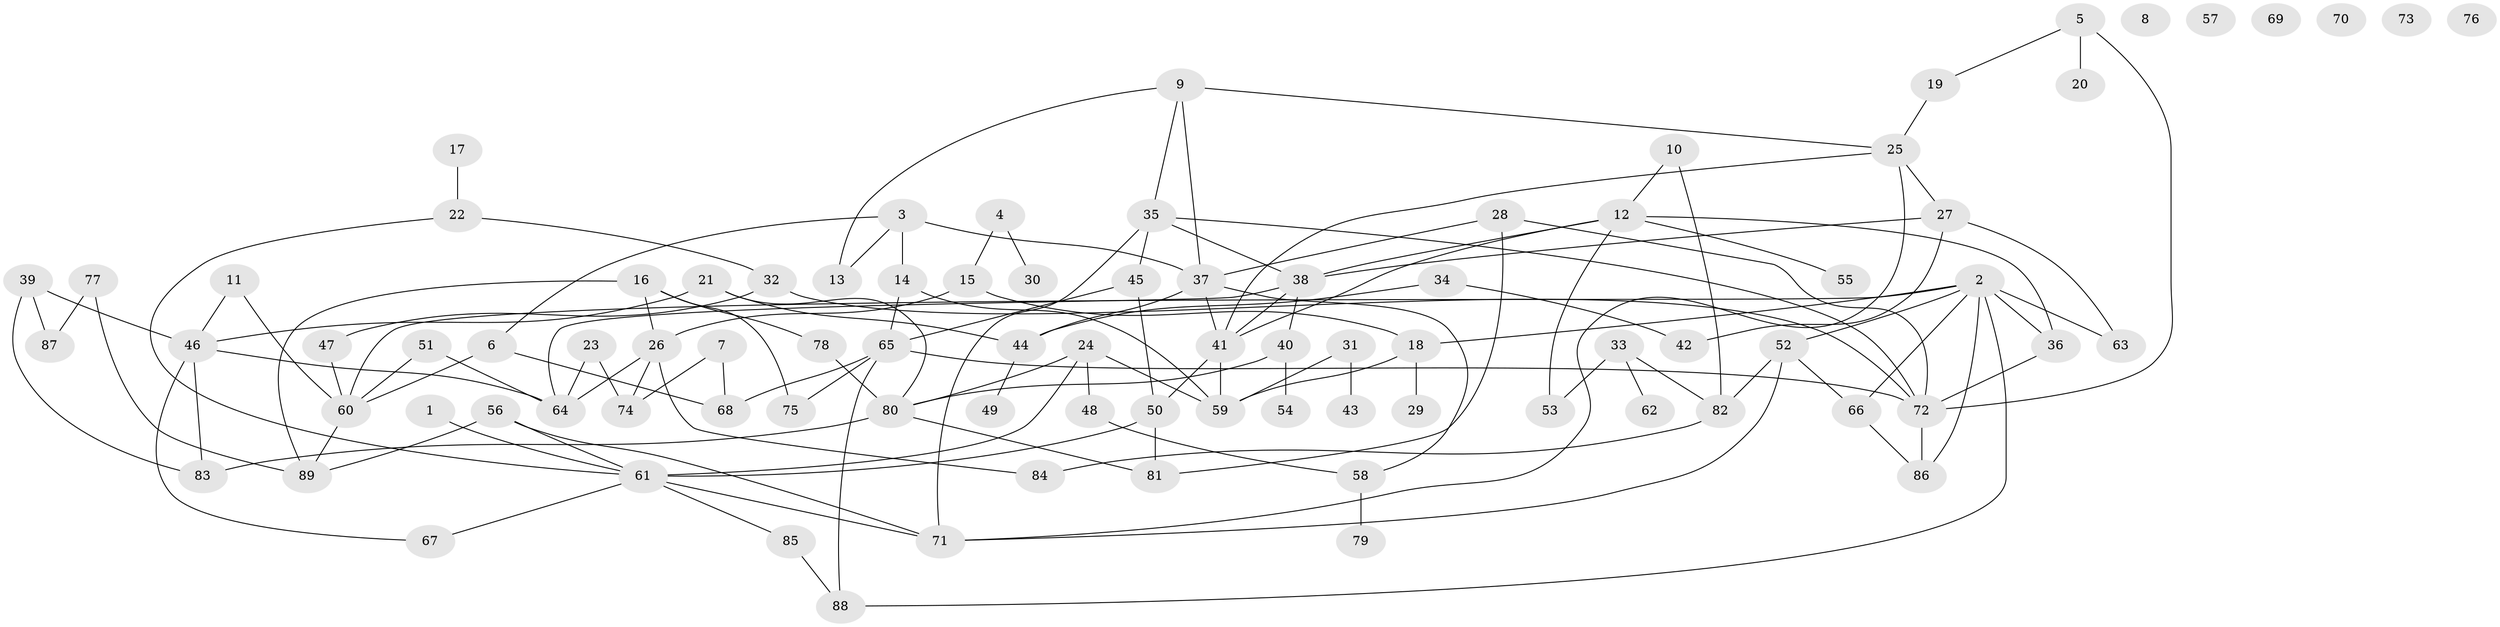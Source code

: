 // Generated by graph-tools (version 1.1) at 2025/25/03/09/25 03:25:13]
// undirected, 89 vertices, 133 edges
graph export_dot {
graph [start="1"]
  node [color=gray90,style=filled];
  1;
  2;
  3;
  4;
  5;
  6;
  7;
  8;
  9;
  10;
  11;
  12;
  13;
  14;
  15;
  16;
  17;
  18;
  19;
  20;
  21;
  22;
  23;
  24;
  25;
  26;
  27;
  28;
  29;
  30;
  31;
  32;
  33;
  34;
  35;
  36;
  37;
  38;
  39;
  40;
  41;
  42;
  43;
  44;
  45;
  46;
  47;
  48;
  49;
  50;
  51;
  52;
  53;
  54;
  55;
  56;
  57;
  58;
  59;
  60;
  61;
  62;
  63;
  64;
  65;
  66;
  67;
  68;
  69;
  70;
  71;
  72;
  73;
  74;
  75;
  76;
  77;
  78;
  79;
  80;
  81;
  82;
  83;
  84;
  85;
  86;
  87;
  88;
  89;
  1 -- 61;
  2 -- 18;
  2 -- 36;
  2 -- 52;
  2 -- 60;
  2 -- 63;
  2 -- 66;
  2 -- 86;
  2 -- 88;
  3 -- 6;
  3 -- 13;
  3 -- 14;
  3 -- 37;
  4 -- 15;
  4 -- 30;
  5 -- 19;
  5 -- 20;
  5 -- 72;
  6 -- 60;
  6 -- 68;
  7 -- 68;
  7 -- 74;
  9 -- 13;
  9 -- 25;
  9 -- 35;
  9 -- 37;
  10 -- 12;
  10 -- 82;
  11 -- 46;
  11 -- 60;
  12 -- 36;
  12 -- 38;
  12 -- 41;
  12 -- 53;
  12 -- 55;
  14 -- 59;
  14 -- 65;
  15 -- 18;
  15 -- 26;
  16 -- 26;
  16 -- 75;
  16 -- 78;
  16 -- 89;
  17 -- 22;
  18 -- 29;
  18 -- 59;
  19 -- 25;
  21 -- 44;
  21 -- 46;
  21 -- 80;
  22 -- 32;
  22 -- 61;
  23 -- 64;
  23 -- 74;
  24 -- 48;
  24 -- 59;
  24 -- 61;
  24 -- 80;
  25 -- 27;
  25 -- 41;
  25 -- 71;
  26 -- 64;
  26 -- 74;
  26 -- 84;
  27 -- 38;
  27 -- 42;
  27 -- 63;
  28 -- 37;
  28 -- 72;
  28 -- 81;
  31 -- 43;
  31 -- 59;
  32 -- 47;
  32 -- 72;
  33 -- 53;
  33 -- 62;
  33 -- 82;
  34 -- 42;
  34 -- 44;
  35 -- 38;
  35 -- 45;
  35 -- 71;
  35 -- 72;
  36 -- 72;
  37 -- 41;
  37 -- 44;
  37 -- 58;
  38 -- 40;
  38 -- 41;
  38 -- 64;
  39 -- 46;
  39 -- 83;
  39 -- 87;
  40 -- 54;
  40 -- 80;
  41 -- 50;
  41 -- 59;
  44 -- 49;
  45 -- 50;
  45 -- 65;
  46 -- 64;
  46 -- 67;
  46 -- 83;
  47 -- 60;
  48 -- 58;
  50 -- 61;
  50 -- 81;
  51 -- 60;
  51 -- 64;
  52 -- 66;
  52 -- 71;
  52 -- 82;
  56 -- 61;
  56 -- 71;
  56 -- 89;
  58 -- 79;
  60 -- 89;
  61 -- 67;
  61 -- 71;
  61 -- 85;
  65 -- 68;
  65 -- 72;
  65 -- 75;
  65 -- 88;
  66 -- 86;
  72 -- 86;
  77 -- 87;
  77 -- 89;
  78 -- 80;
  80 -- 81;
  80 -- 83;
  82 -- 84;
  85 -- 88;
}
